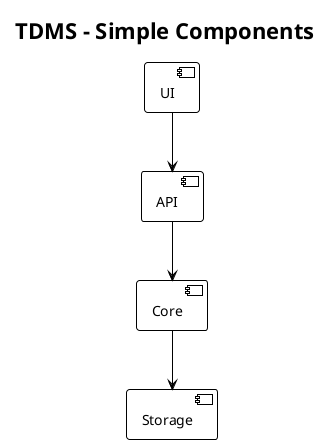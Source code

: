 @startuml component
!theme plain
title TDMS - Simple Components

[UI] --> [API]
[API] --> [Core]
[Core] --> [Storage]

@enduml